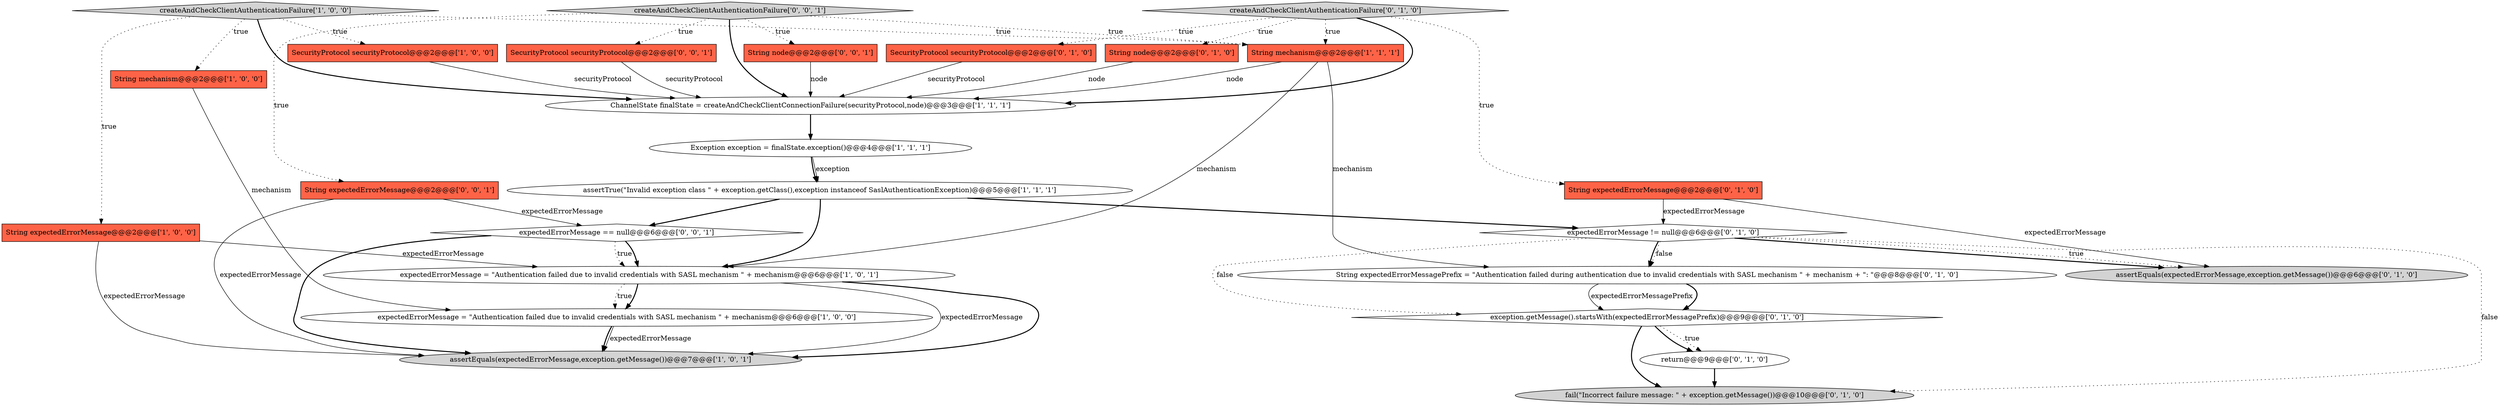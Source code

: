 digraph {
20 [style = filled, label = "expectedErrorMessage != null@@@6@@@['0', '1', '0']", fillcolor = white, shape = diamond image = "AAA0AAABBB2BBB"];
12 [style = filled, label = "SecurityProtocol securityProtocol@@@2@@@['0', '1', '0']", fillcolor = tomato, shape = box image = "AAA0AAABBB2BBB"];
7 [style = filled, label = "expectedErrorMessage = \"Authentication failed due to invalid credentials with SASL mechanism \" + mechanism@@@6@@@['1', '0', '1']", fillcolor = white, shape = ellipse image = "AAA0AAABBB1BBB"];
24 [style = filled, label = "String node@@@2@@@['0', '0', '1']", fillcolor = tomato, shape = box image = "AAA0AAABBB3BBB"];
16 [style = filled, label = "assertEquals(expectedErrorMessage,exception.getMessage())@@@6@@@['0', '1', '0']", fillcolor = lightgray, shape = ellipse image = "AAA0AAABBB2BBB"];
22 [style = filled, label = "expectedErrorMessage == null@@@6@@@['0', '0', '1']", fillcolor = white, shape = diamond image = "AAA0AAABBB3BBB"];
13 [style = filled, label = "String expectedErrorMessage@@@2@@@['0', '1', '0']", fillcolor = tomato, shape = box image = "AAA0AAABBB2BBB"];
25 [style = filled, label = "createAndCheckClientAuthenticationFailure['0', '0', '1']", fillcolor = lightgray, shape = diamond image = "AAA0AAABBB3BBB"];
8 [style = filled, label = "assertTrue(\"Invalid exception class \" + exception.getClass(),exception instanceof SaslAuthenticationException)@@@5@@@['1', '1', '1']", fillcolor = white, shape = ellipse image = "AAA0AAABBB1BBB"];
17 [style = filled, label = "exception.getMessage().startsWith(expectedErrorMessagePrefix)@@@9@@@['0', '1', '0']", fillcolor = white, shape = diamond image = "AAA1AAABBB2BBB"];
6 [style = filled, label = "createAndCheckClientAuthenticationFailure['1', '0', '0']", fillcolor = lightgray, shape = diamond image = "AAA0AAABBB1BBB"];
11 [style = filled, label = "createAndCheckClientAuthenticationFailure['0', '1', '0']", fillcolor = lightgray, shape = diamond image = "AAA0AAABBB2BBB"];
21 [style = filled, label = "SecurityProtocol securityProtocol@@@2@@@['0', '0', '1']", fillcolor = tomato, shape = box image = "AAA0AAABBB3BBB"];
9 [style = filled, label = "Exception exception = finalState.exception()@@@4@@@['1', '1', '1']", fillcolor = white, shape = ellipse image = "AAA0AAABBB1BBB"];
3 [style = filled, label = "String mechanism@@@2@@@['1', '0', '0']", fillcolor = tomato, shape = box image = "AAA0AAABBB1BBB"];
2 [style = filled, label = "expectedErrorMessage = \"Authentication failed due to invalid credentials with SASL mechanism \" + mechanism@@@6@@@['1', '0', '0']", fillcolor = white, shape = ellipse image = "AAA0AAABBB1BBB"];
1 [style = filled, label = "SecurityProtocol securityProtocol@@@2@@@['1', '0', '0']", fillcolor = tomato, shape = box image = "AAA0AAABBB1BBB"];
19 [style = filled, label = "fail(\"Incorrect failure message: \" + exception.getMessage())@@@10@@@['0', '1', '0']", fillcolor = lightgray, shape = ellipse image = "AAA1AAABBB2BBB"];
23 [style = filled, label = "String expectedErrorMessage@@@2@@@['0', '0', '1']", fillcolor = tomato, shape = box image = "AAA0AAABBB3BBB"];
5 [style = filled, label = "ChannelState finalState = createAndCheckClientConnectionFailure(securityProtocol,node)@@@3@@@['1', '1', '1']", fillcolor = white, shape = ellipse image = "AAA0AAABBB1BBB"];
18 [style = filled, label = "String node@@@2@@@['0', '1', '0']", fillcolor = tomato, shape = box image = "AAA0AAABBB2BBB"];
0 [style = filled, label = "assertEquals(expectedErrorMessage,exception.getMessage())@@@7@@@['1', '0', '1']", fillcolor = lightgray, shape = ellipse image = "AAA0AAABBB1BBB"];
15 [style = filled, label = "return@@@9@@@['0', '1', '0']", fillcolor = white, shape = ellipse image = "AAA0AAABBB2BBB"];
10 [style = filled, label = "String mechanism@@@2@@@['1', '1', '1']", fillcolor = tomato, shape = box image = "AAA0AAABBB1BBB"];
4 [style = filled, label = "String expectedErrorMessage@@@2@@@['1', '0', '0']", fillcolor = tomato, shape = box image = "AAA0AAABBB1BBB"];
14 [style = filled, label = "String expectedErrorMessagePrefix = \"Authentication failed during authentication due to invalid credentials with SASL mechanism \" + mechanism + \": \"@@@8@@@['0', '1', '0']", fillcolor = white, shape = ellipse image = "AAA1AAABBB2BBB"];
7->2 [style = dotted, label="true"];
20->19 [style = dotted, label="false"];
14->17 [style = bold, label=""];
10->14 [style = solid, label="mechanism"];
1->5 [style = solid, label="securityProtocol"];
13->20 [style = solid, label="expectedErrorMessage"];
18->5 [style = solid, label="node"];
11->10 [style = dotted, label="true"];
20->16 [style = bold, label=""];
10->5 [style = solid, label="node"];
20->14 [style = dotted, label="false"];
11->12 [style = dotted, label="true"];
4->0 [style = solid, label="expectedErrorMessage"];
22->0 [style = bold, label=""];
17->19 [style = bold, label=""];
25->21 [style = dotted, label="true"];
10->7 [style = solid, label="mechanism"];
15->19 [style = bold, label=""];
6->1 [style = dotted, label="true"];
4->7 [style = solid, label="expectedErrorMessage"];
5->9 [style = bold, label=""];
20->16 [style = dotted, label="true"];
25->10 [style = dotted, label="true"];
22->7 [style = dotted, label="true"];
24->5 [style = solid, label="node"];
9->8 [style = solid, label="exception"];
6->4 [style = dotted, label="true"];
17->15 [style = dotted, label="true"];
21->5 [style = solid, label="securityProtocol"];
25->5 [style = bold, label=""];
6->10 [style = dotted, label="true"];
17->15 [style = bold, label=""];
22->7 [style = bold, label=""];
25->24 [style = dotted, label="true"];
7->0 [style = bold, label=""];
8->22 [style = bold, label=""];
20->17 [style = dotted, label="false"];
2->0 [style = solid, label="expectedErrorMessage"];
6->5 [style = bold, label=""];
6->3 [style = dotted, label="true"];
11->18 [style = dotted, label="true"];
23->22 [style = solid, label="expectedErrorMessage"];
11->5 [style = bold, label=""];
8->7 [style = bold, label=""];
2->0 [style = bold, label=""];
9->8 [style = bold, label=""];
12->5 [style = solid, label="securityProtocol"];
7->0 [style = solid, label="expectedErrorMessage"];
20->14 [style = bold, label=""];
23->0 [style = solid, label="expectedErrorMessage"];
11->13 [style = dotted, label="true"];
3->2 [style = solid, label="mechanism"];
25->23 [style = dotted, label="true"];
8->20 [style = bold, label=""];
13->16 [style = solid, label="expectedErrorMessage"];
14->17 [style = solid, label="expectedErrorMessagePrefix"];
7->2 [style = bold, label=""];
}
